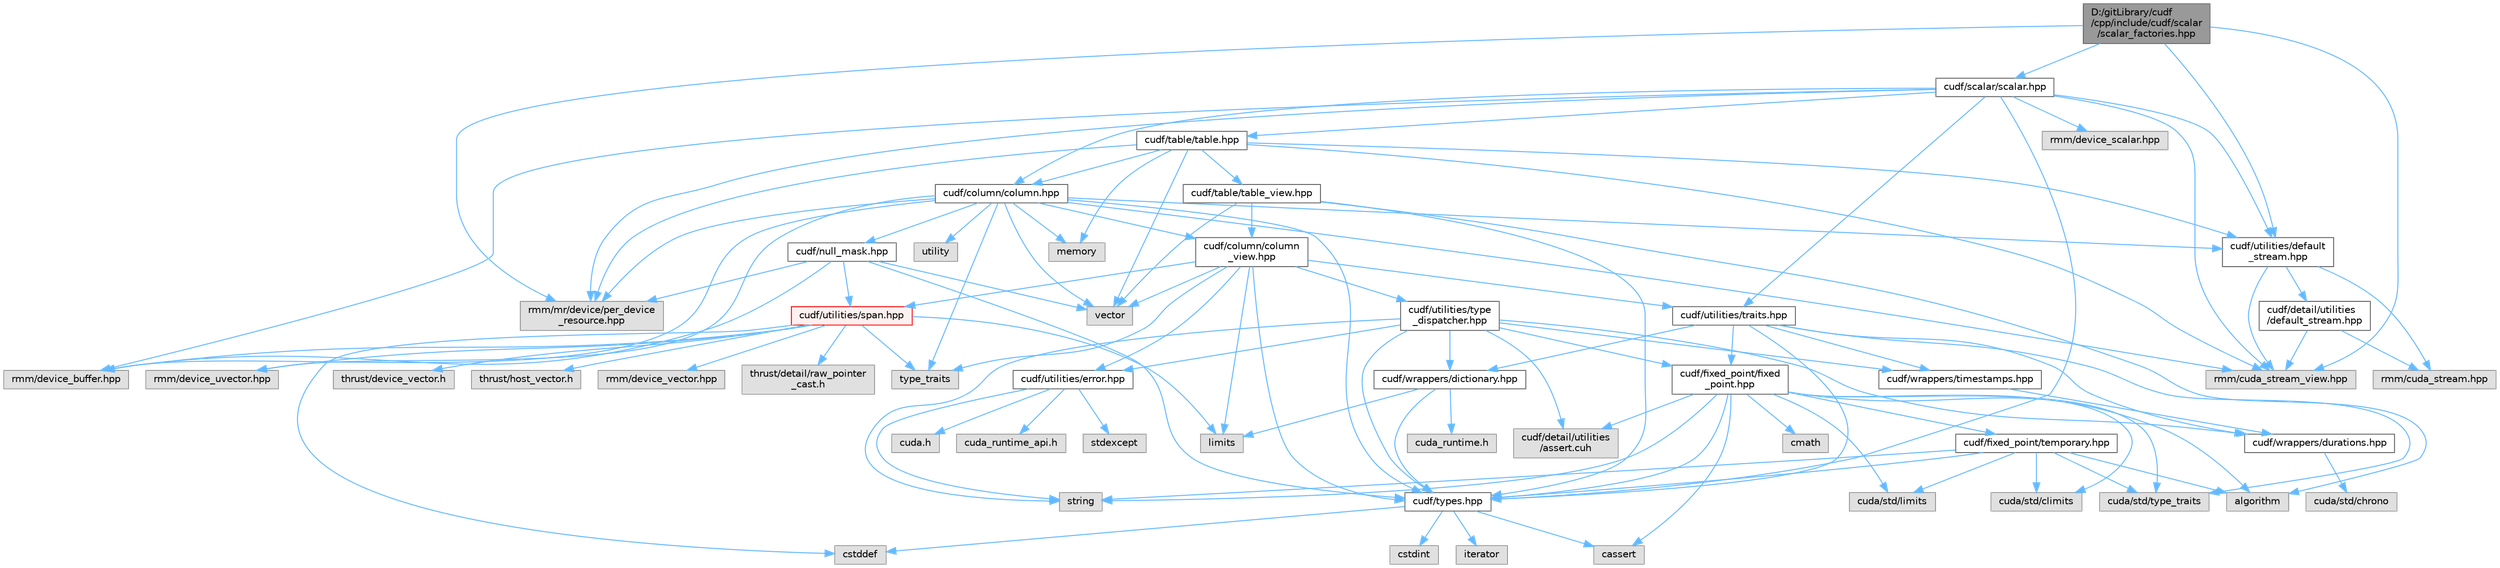 digraph "D:/gitLibrary/cudf/cpp/include/cudf/scalar/scalar_factories.hpp"
{
 // LATEX_PDF_SIZE
  bgcolor="transparent";
  edge [fontname=Helvetica,fontsize=10,labelfontname=Helvetica,labelfontsize=10];
  node [fontname=Helvetica,fontsize=10,shape=box,height=0.2,width=0.4];
  Node1 [id="Node000001",label="D:/gitLibrary/cudf\l/cpp/include/cudf/scalar\l/scalar_factories.hpp",height=0.2,width=0.4,color="gray40", fillcolor="grey60", style="filled", fontcolor="black",tooltip="Scalar factory APIs"];
  Node1 -> Node2 [id="edge107_Node000001_Node000002",color="steelblue1",style="solid",tooltip=" "];
  Node2 [id="Node000002",label="cudf/scalar/scalar.hpp",height=0.2,width=0.4,color="grey40", fillcolor="white", style="filled",URL="$scalar_8hpp.html",tooltip="Class definitions for cudf::scalar"];
  Node2 -> Node3 [id="edge108_Node000002_Node000003",color="steelblue1",style="solid",tooltip=" "];
  Node3 [id="Node000003",label="cudf/column/column.hpp",height=0.2,width=0.4,color="grey40", fillcolor="white", style="filled",URL="$column_8hpp.html",tooltip="Class definition for cudf::column"];
  Node3 -> Node4 [id="edge109_Node000003_Node000004",color="steelblue1",style="solid",tooltip=" "];
  Node4 [id="Node000004",label="cudf/column/column\l_view.hpp",height=0.2,width=0.4,color="grey40", fillcolor="white", style="filled",URL="$column__view_8hpp.html",tooltip="column view class definitions"];
  Node4 -> Node5 [id="edge110_Node000004_Node000005",color="steelblue1",style="solid",tooltip=" "];
  Node5 [id="Node000005",label="cudf/types.hpp",height=0.2,width=0.4,color="grey40", fillcolor="white", style="filled",URL="$types_8hpp.html",tooltip="Type declarations for libcudf."];
  Node5 -> Node6 [id="edge111_Node000005_Node000006",color="steelblue1",style="solid",tooltip=" "];
  Node6 [id="Node000006",label="cassert",height=0.2,width=0.4,color="grey60", fillcolor="#E0E0E0", style="filled",tooltip=" "];
  Node5 -> Node7 [id="edge112_Node000005_Node000007",color="steelblue1",style="solid",tooltip=" "];
  Node7 [id="Node000007",label="cstddef",height=0.2,width=0.4,color="grey60", fillcolor="#E0E0E0", style="filled",tooltip=" "];
  Node5 -> Node8 [id="edge113_Node000005_Node000008",color="steelblue1",style="solid",tooltip=" "];
  Node8 [id="Node000008",label="cstdint",height=0.2,width=0.4,color="grey60", fillcolor="#E0E0E0", style="filled",tooltip=" "];
  Node5 -> Node9 [id="edge114_Node000005_Node000009",color="steelblue1",style="solid",tooltip=" "];
  Node9 [id="Node000009",label="iterator",height=0.2,width=0.4,color="grey60", fillcolor="#E0E0E0", style="filled",tooltip=" "];
  Node4 -> Node10 [id="edge115_Node000004_Node000010",color="steelblue1",style="solid",tooltip=" "];
  Node10 [id="Node000010",label="cudf/utilities/error.hpp",height=0.2,width=0.4,color="grey40", fillcolor="white", style="filled",URL="$error_8hpp.html",tooltip=" "];
  Node10 -> Node11 [id="edge116_Node000010_Node000011",color="steelblue1",style="solid",tooltip=" "];
  Node11 [id="Node000011",label="cuda.h",height=0.2,width=0.4,color="grey60", fillcolor="#E0E0E0", style="filled",tooltip=" "];
  Node10 -> Node12 [id="edge117_Node000010_Node000012",color="steelblue1",style="solid",tooltip=" "];
  Node12 [id="Node000012",label="cuda_runtime_api.h",height=0.2,width=0.4,color="grey60", fillcolor="#E0E0E0", style="filled",tooltip=" "];
  Node10 -> Node13 [id="edge118_Node000010_Node000013",color="steelblue1",style="solid",tooltip=" "];
  Node13 [id="Node000013",label="stdexcept",height=0.2,width=0.4,color="grey60", fillcolor="#E0E0E0", style="filled",tooltip=" "];
  Node10 -> Node14 [id="edge119_Node000010_Node000014",color="steelblue1",style="solid",tooltip=" "];
  Node14 [id="Node000014",label="string",height=0.2,width=0.4,color="grey60", fillcolor="#E0E0E0", style="filled",tooltip=" "];
  Node4 -> Node15 [id="edge120_Node000004_Node000015",color="steelblue1",style="solid",tooltip=" "];
  Node15 [id="Node000015",label="cudf/utilities/span.hpp",height=0.2,width=0.4,color="red", fillcolor="#FFF0F0", style="filled",URL="$span_8hpp.html",tooltip=" "];
  Node15 -> Node16 [id="edge121_Node000015_Node000016",color="steelblue1",style="solid",tooltip=" "];
  Node16 [id="Node000016",label="rmm/device_buffer.hpp",height=0.2,width=0.4,color="grey60", fillcolor="#E0E0E0", style="filled",tooltip=" "];
  Node15 -> Node17 [id="edge122_Node000015_Node000017",color="steelblue1",style="solid",tooltip=" "];
  Node17 [id="Node000017",label="rmm/device_uvector.hpp",height=0.2,width=0.4,color="grey60", fillcolor="#E0E0E0", style="filled",tooltip=" "];
  Node15 -> Node18 [id="edge123_Node000015_Node000018",color="steelblue1",style="solid",tooltip=" "];
  Node18 [id="Node000018",label="rmm/device_vector.hpp",height=0.2,width=0.4,color="grey60", fillcolor="#E0E0E0", style="filled",tooltip=" "];
  Node15 -> Node19 [id="edge124_Node000015_Node000019",color="steelblue1",style="solid",tooltip=" "];
  Node19 [id="Node000019",label="thrust/detail/raw_pointer\l_cast.h",height=0.2,width=0.4,color="grey60", fillcolor="#E0E0E0", style="filled",tooltip=" "];
  Node15 -> Node20 [id="edge125_Node000015_Node000020",color="steelblue1",style="solid",tooltip=" "];
  Node20 [id="Node000020",label="thrust/device_vector.h",height=0.2,width=0.4,color="grey60", fillcolor="#E0E0E0", style="filled",tooltip=" "];
  Node15 -> Node21 [id="edge126_Node000015_Node000021",color="steelblue1",style="solid",tooltip=" "];
  Node21 [id="Node000021",label="thrust/host_vector.h",height=0.2,width=0.4,color="grey60", fillcolor="#E0E0E0", style="filled",tooltip=" "];
  Node15 -> Node7 [id="edge127_Node000015_Node000007",color="steelblue1",style="solid",tooltip=" "];
  Node15 -> Node23 [id="edge128_Node000015_Node000023",color="steelblue1",style="solid",tooltip=" "];
  Node23 [id="Node000023",label="limits",height=0.2,width=0.4,color="grey60", fillcolor="#E0E0E0", style="filled",tooltip=" "];
  Node15 -> Node24 [id="edge129_Node000015_Node000024",color="steelblue1",style="solid",tooltip=" "];
  Node24 [id="Node000024",label="type_traits",height=0.2,width=0.4,color="grey60", fillcolor="#E0E0E0", style="filled",tooltip=" "];
  Node4 -> Node25 [id="edge130_Node000004_Node000025",color="steelblue1",style="solid",tooltip=" "];
  Node25 [id="Node000025",label="cudf/utilities/traits.hpp",height=0.2,width=0.4,color="grey40", fillcolor="white", style="filled",URL="$traits_8hpp.html",tooltip=" "];
  Node25 -> Node26 [id="edge131_Node000025_Node000026",color="steelblue1",style="solid",tooltip=" "];
  Node26 [id="Node000026",label="cudf/fixed_point/fixed\l_point.hpp",height=0.2,width=0.4,color="grey40", fillcolor="white", style="filled",URL="$fixed__point_8hpp.html",tooltip="Class definition for fixed point data type"];
  Node26 -> Node27 [id="edge132_Node000026_Node000027",color="steelblue1",style="solid",tooltip=" "];
  Node27 [id="Node000027",label="cudf/detail/utilities\l/assert.cuh",height=0.2,width=0.4,color="grey60", fillcolor="#E0E0E0", style="filled",tooltip=" "];
  Node26 -> Node28 [id="edge133_Node000026_Node000028",color="steelblue1",style="solid",tooltip=" "];
  Node28 [id="Node000028",label="cudf/fixed_point/temporary.hpp",height=0.2,width=0.4,color="grey40", fillcolor="white", style="filled",URL="$temporary_8hpp.html",tooltip=" "];
  Node28 -> Node5 [id="edge134_Node000028_Node000005",color="steelblue1",style="solid",tooltip=" "];
  Node28 -> Node29 [id="edge135_Node000028_Node000029",color="steelblue1",style="solid",tooltip=" "];
  Node29 [id="Node000029",label="cuda/std/climits",height=0.2,width=0.4,color="grey60", fillcolor="#E0E0E0", style="filled",tooltip=" "];
  Node28 -> Node30 [id="edge136_Node000028_Node000030",color="steelblue1",style="solid",tooltip=" "];
  Node30 [id="Node000030",label="cuda/std/limits",height=0.2,width=0.4,color="grey60", fillcolor="#E0E0E0", style="filled",tooltip=" "];
  Node28 -> Node31 [id="edge137_Node000028_Node000031",color="steelblue1",style="solid",tooltip=" "];
  Node31 [id="Node000031",label="cuda/std/type_traits",height=0.2,width=0.4,color="grey60", fillcolor="#E0E0E0", style="filled",tooltip=" "];
  Node28 -> Node32 [id="edge138_Node000028_Node000032",color="steelblue1",style="solid",tooltip=" "];
  Node32 [id="Node000032",label="algorithm",height=0.2,width=0.4,color="grey60", fillcolor="#E0E0E0", style="filled",tooltip=" "];
  Node28 -> Node14 [id="edge139_Node000028_Node000014",color="steelblue1",style="solid",tooltip=" "];
  Node26 -> Node5 [id="edge140_Node000026_Node000005",color="steelblue1",style="solid",tooltip=" "];
  Node26 -> Node29 [id="edge141_Node000026_Node000029",color="steelblue1",style="solid",tooltip=" "];
  Node26 -> Node30 [id="edge142_Node000026_Node000030",color="steelblue1",style="solid",tooltip=" "];
  Node26 -> Node31 [id="edge143_Node000026_Node000031",color="steelblue1",style="solid",tooltip=" "];
  Node26 -> Node32 [id="edge144_Node000026_Node000032",color="steelblue1",style="solid",tooltip=" "];
  Node26 -> Node6 [id="edge145_Node000026_Node000006",color="steelblue1",style="solid",tooltip=" "];
  Node26 -> Node33 [id="edge146_Node000026_Node000033",color="steelblue1",style="solid",tooltip=" "];
  Node33 [id="Node000033",label="cmath",height=0.2,width=0.4,color="grey60", fillcolor="#E0E0E0", style="filled",tooltip=" "];
  Node26 -> Node14 [id="edge147_Node000026_Node000014",color="steelblue1",style="solid",tooltip=" "];
  Node25 -> Node5 [id="edge148_Node000025_Node000005",color="steelblue1",style="solid",tooltip=" "];
  Node25 -> Node34 [id="edge149_Node000025_Node000034",color="steelblue1",style="solid",tooltip=" "];
  Node34 [id="Node000034",label="cudf/wrappers/dictionary.hpp",height=0.2,width=0.4,color="grey40", fillcolor="white", style="filled",URL="$dictionary_8hpp.html",tooltip="Concrete type definition for dictionary columns."];
  Node34 -> Node35 [id="edge150_Node000034_Node000035",color="steelblue1",style="solid",tooltip=" "];
  Node35 [id="Node000035",label="cuda_runtime.h",height=0.2,width=0.4,color="grey60", fillcolor="#E0E0E0", style="filled",tooltip=" "];
  Node34 -> Node5 [id="edge151_Node000034_Node000005",color="steelblue1",style="solid",tooltip=" "];
  Node34 -> Node23 [id="edge152_Node000034_Node000023",color="steelblue1",style="solid",tooltip=" "];
  Node25 -> Node36 [id="edge153_Node000025_Node000036",color="steelblue1",style="solid",tooltip=" "];
  Node36 [id="Node000036",label="cudf/wrappers/durations.hpp",height=0.2,width=0.4,color="grey40", fillcolor="white", style="filled",URL="$durations_8hpp.html",tooltip="Concrete type definitions for int32_t and int64_t durations in varying resolutions."];
  Node36 -> Node37 [id="edge154_Node000036_Node000037",color="steelblue1",style="solid",tooltip=" "];
  Node37 [id="Node000037",label="cuda/std/chrono",height=0.2,width=0.4,color="grey60", fillcolor="#E0E0E0", style="filled",tooltip=" "];
  Node25 -> Node38 [id="edge155_Node000025_Node000038",color="steelblue1",style="solid",tooltip=" "];
  Node38 [id="Node000038",label="cudf/wrappers/timestamps.hpp",height=0.2,width=0.4,color="grey40", fillcolor="white", style="filled",URL="$timestamps_8hpp.html",tooltip="Concrete type definitions for int32_t and int64_t timestamps in varying resolutions as durations sinc..."];
  Node38 -> Node36 [id="edge156_Node000038_Node000036",color="steelblue1",style="solid",tooltip=" "];
  Node25 -> Node31 [id="edge157_Node000025_Node000031",color="steelblue1",style="solid",tooltip=" "];
  Node4 -> Node39 [id="edge158_Node000004_Node000039",color="steelblue1",style="solid",tooltip=" "];
  Node39 [id="Node000039",label="cudf/utilities/type\l_dispatcher.hpp",height=0.2,width=0.4,color="grey40", fillcolor="white", style="filled",URL="$type__dispatcher_8hpp.html",tooltip="Defines the mapping between cudf::type_id runtime type information and concrete C++ types."];
  Node39 -> Node27 [id="edge159_Node000039_Node000027",color="steelblue1",style="solid",tooltip=" "];
  Node39 -> Node26 [id="edge160_Node000039_Node000026",color="steelblue1",style="solid",tooltip=" "];
  Node39 -> Node5 [id="edge161_Node000039_Node000005",color="steelblue1",style="solid",tooltip=" "];
  Node39 -> Node10 [id="edge162_Node000039_Node000010",color="steelblue1",style="solid",tooltip=" "];
  Node39 -> Node34 [id="edge163_Node000039_Node000034",color="steelblue1",style="solid",tooltip=" "];
  Node39 -> Node36 [id="edge164_Node000039_Node000036",color="steelblue1",style="solid",tooltip=" "];
  Node39 -> Node38 [id="edge165_Node000039_Node000038",color="steelblue1",style="solid",tooltip=" "];
  Node39 -> Node14 [id="edge166_Node000039_Node000014",color="steelblue1",style="solid",tooltip=" "];
  Node4 -> Node23 [id="edge167_Node000004_Node000023",color="steelblue1",style="solid",tooltip=" "];
  Node4 -> Node24 [id="edge168_Node000004_Node000024",color="steelblue1",style="solid",tooltip=" "];
  Node4 -> Node40 [id="edge169_Node000004_Node000040",color="steelblue1",style="solid",tooltip=" "];
  Node40 [id="Node000040",label="vector",height=0.2,width=0.4,color="grey60", fillcolor="#E0E0E0", style="filled",tooltip=" "];
  Node3 -> Node41 [id="edge170_Node000003_Node000041",color="steelblue1",style="solid",tooltip=" "];
  Node41 [id="Node000041",label="cudf/null_mask.hpp",height=0.2,width=0.4,color="grey40", fillcolor="white", style="filled",URL="$null__mask_8hpp.html",tooltip="APIs for managing validity bitmasks"];
  Node41 -> Node5 [id="edge171_Node000041_Node000005",color="steelblue1",style="solid",tooltip=" "];
  Node41 -> Node15 [id="edge172_Node000041_Node000015",color="steelblue1",style="solid",tooltip=" "];
  Node41 -> Node16 [id="edge173_Node000041_Node000016",color="steelblue1",style="solid",tooltip=" "];
  Node41 -> Node42 [id="edge174_Node000041_Node000042",color="steelblue1",style="solid",tooltip=" "];
  Node42 [id="Node000042",label="rmm/mr/device/per_device\l_resource.hpp",height=0.2,width=0.4,color="grey60", fillcolor="#E0E0E0", style="filled",tooltip=" "];
  Node41 -> Node40 [id="edge175_Node000041_Node000040",color="steelblue1",style="solid",tooltip=" "];
  Node3 -> Node5 [id="edge176_Node000003_Node000005",color="steelblue1",style="solid",tooltip=" "];
  Node3 -> Node43 [id="edge177_Node000003_Node000043",color="steelblue1",style="solid",tooltip=" "];
  Node43 [id="Node000043",label="cudf/utilities/default\l_stream.hpp",height=0.2,width=0.4,color="grey40", fillcolor="white", style="filled",URL="$utilities_2default__stream_8hpp.html",tooltip=" "];
  Node43 -> Node44 [id="edge178_Node000043_Node000044",color="steelblue1",style="solid",tooltip=" "];
  Node44 [id="Node000044",label="cudf/detail/utilities\l/default_stream.hpp",height=0.2,width=0.4,color="grey40", fillcolor="white", style="filled",URL="$detail_2utilities_2default__stream_8hpp.html",tooltip=" "];
  Node44 -> Node45 [id="edge179_Node000044_Node000045",color="steelblue1",style="solid",tooltip=" "];
  Node45 [id="Node000045",label="rmm/cuda_stream.hpp",height=0.2,width=0.4,color="grey60", fillcolor="#E0E0E0", style="filled",tooltip=" "];
  Node44 -> Node46 [id="edge180_Node000044_Node000046",color="steelblue1",style="solid",tooltip=" "];
  Node46 [id="Node000046",label="rmm/cuda_stream_view.hpp",height=0.2,width=0.4,color="grey60", fillcolor="#E0E0E0", style="filled",tooltip=" "];
  Node43 -> Node45 [id="edge181_Node000043_Node000045",color="steelblue1",style="solid",tooltip=" "];
  Node43 -> Node46 [id="edge182_Node000043_Node000046",color="steelblue1",style="solid",tooltip=" "];
  Node3 -> Node46 [id="edge183_Node000003_Node000046",color="steelblue1",style="solid",tooltip=" "];
  Node3 -> Node16 [id="edge184_Node000003_Node000016",color="steelblue1",style="solid",tooltip=" "];
  Node3 -> Node17 [id="edge185_Node000003_Node000017",color="steelblue1",style="solid",tooltip=" "];
  Node3 -> Node42 [id="edge186_Node000003_Node000042",color="steelblue1",style="solid",tooltip=" "];
  Node3 -> Node47 [id="edge187_Node000003_Node000047",color="steelblue1",style="solid",tooltip=" "];
  Node47 [id="Node000047",label="memory",height=0.2,width=0.4,color="grey60", fillcolor="#E0E0E0", style="filled",tooltip=" "];
  Node3 -> Node24 [id="edge188_Node000003_Node000024",color="steelblue1",style="solid",tooltip=" "];
  Node3 -> Node48 [id="edge189_Node000003_Node000048",color="steelblue1",style="solid",tooltip=" "];
  Node48 [id="Node000048",label="utility",height=0.2,width=0.4,color="grey60", fillcolor="#E0E0E0", style="filled",tooltip=" "];
  Node3 -> Node40 [id="edge190_Node000003_Node000040",color="steelblue1",style="solid",tooltip=" "];
  Node2 -> Node49 [id="edge191_Node000002_Node000049",color="steelblue1",style="solid",tooltip=" "];
  Node49 [id="Node000049",label="cudf/table/table.hpp",height=0.2,width=0.4,color="grey40", fillcolor="white", style="filled",URL="$table_8hpp.html",tooltip="Class definition for cudf::table"];
  Node49 -> Node3 [id="edge192_Node000049_Node000003",color="steelblue1",style="solid",tooltip=" "];
  Node49 -> Node50 [id="edge193_Node000049_Node000050",color="steelblue1",style="solid",tooltip=" "];
  Node50 [id="Node000050",label="cudf/table/table_view.hpp",height=0.2,width=0.4,color="grey40", fillcolor="white", style="filled",URL="$table__view_8hpp.html",tooltip="Class definitions for (mutable)_table_view"];
  Node50 -> Node4 [id="edge194_Node000050_Node000004",color="steelblue1",style="solid",tooltip=" "];
  Node50 -> Node5 [id="edge195_Node000050_Node000005",color="steelblue1",style="solid",tooltip=" "];
  Node50 -> Node32 [id="edge196_Node000050_Node000032",color="steelblue1",style="solid",tooltip=" "];
  Node50 -> Node40 [id="edge197_Node000050_Node000040",color="steelblue1",style="solid",tooltip=" "];
  Node49 -> Node43 [id="edge198_Node000049_Node000043",color="steelblue1",style="solid",tooltip=" "];
  Node49 -> Node46 [id="edge199_Node000049_Node000046",color="steelblue1",style="solid",tooltip=" "];
  Node49 -> Node42 [id="edge200_Node000049_Node000042",color="steelblue1",style="solid",tooltip=" "];
  Node49 -> Node47 [id="edge201_Node000049_Node000047",color="steelblue1",style="solid",tooltip=" "];
  Node49 -> Node40 [id="edge202_Node000049_Node000040",color="steelblue1",style="solid",tooltip=" "];
  Node2 -> Node5 [id="edge203_Node000002_Node000005",color="steelblue1",style="solid",tooltip=" "];
  Node2 -> Node43 [id="edge204_Node000002_Node000043",color="steelblue1",style="solid",tooltip=" "];
  Node2 -> Node25 [id="edge205_Node000002_Node000025",color="steelblue1",style="solid",tooltip=" "];
  Node2 -> Node46 [id="edge206_Node000002_Node000046",color="steelblue1",style="solid",tooltip=" "];
  Node2 -> Node16 [id="edge207_Node000002_Node000016",color="steelblue1",style="solid",tooltip=" "];
  Node2 -> Node51 [id="edge208_Node000002_Node000051",color="steelblue1",style="solid",tooltip=" "];
  Node51 [id="Node000051",label="rmm/device_scalar.hpp",height=0.2,width=0.4,color="grey60", fillcolor="#E0E0E0", style="filled",tooltip=" "];
  Node2 -> Node42 [id="edge209_Node000002_Node000042",color="steelblue1",style="solid",tooltip=" "];
  Node1 -> Node43 [id="edge210_Node000001_Node000043",color="steelblue1",style="solid",tooltip=" "];
  Node1 -> Node46 [id="edge211_Node000001_Node000046",color="steelblue1",style="solid",tooltip=" "];
  Node1 -> Node42 [id="edge212_Node000001_Node000042",color="steelblue1",style="solid",tooltip=" "];
}
